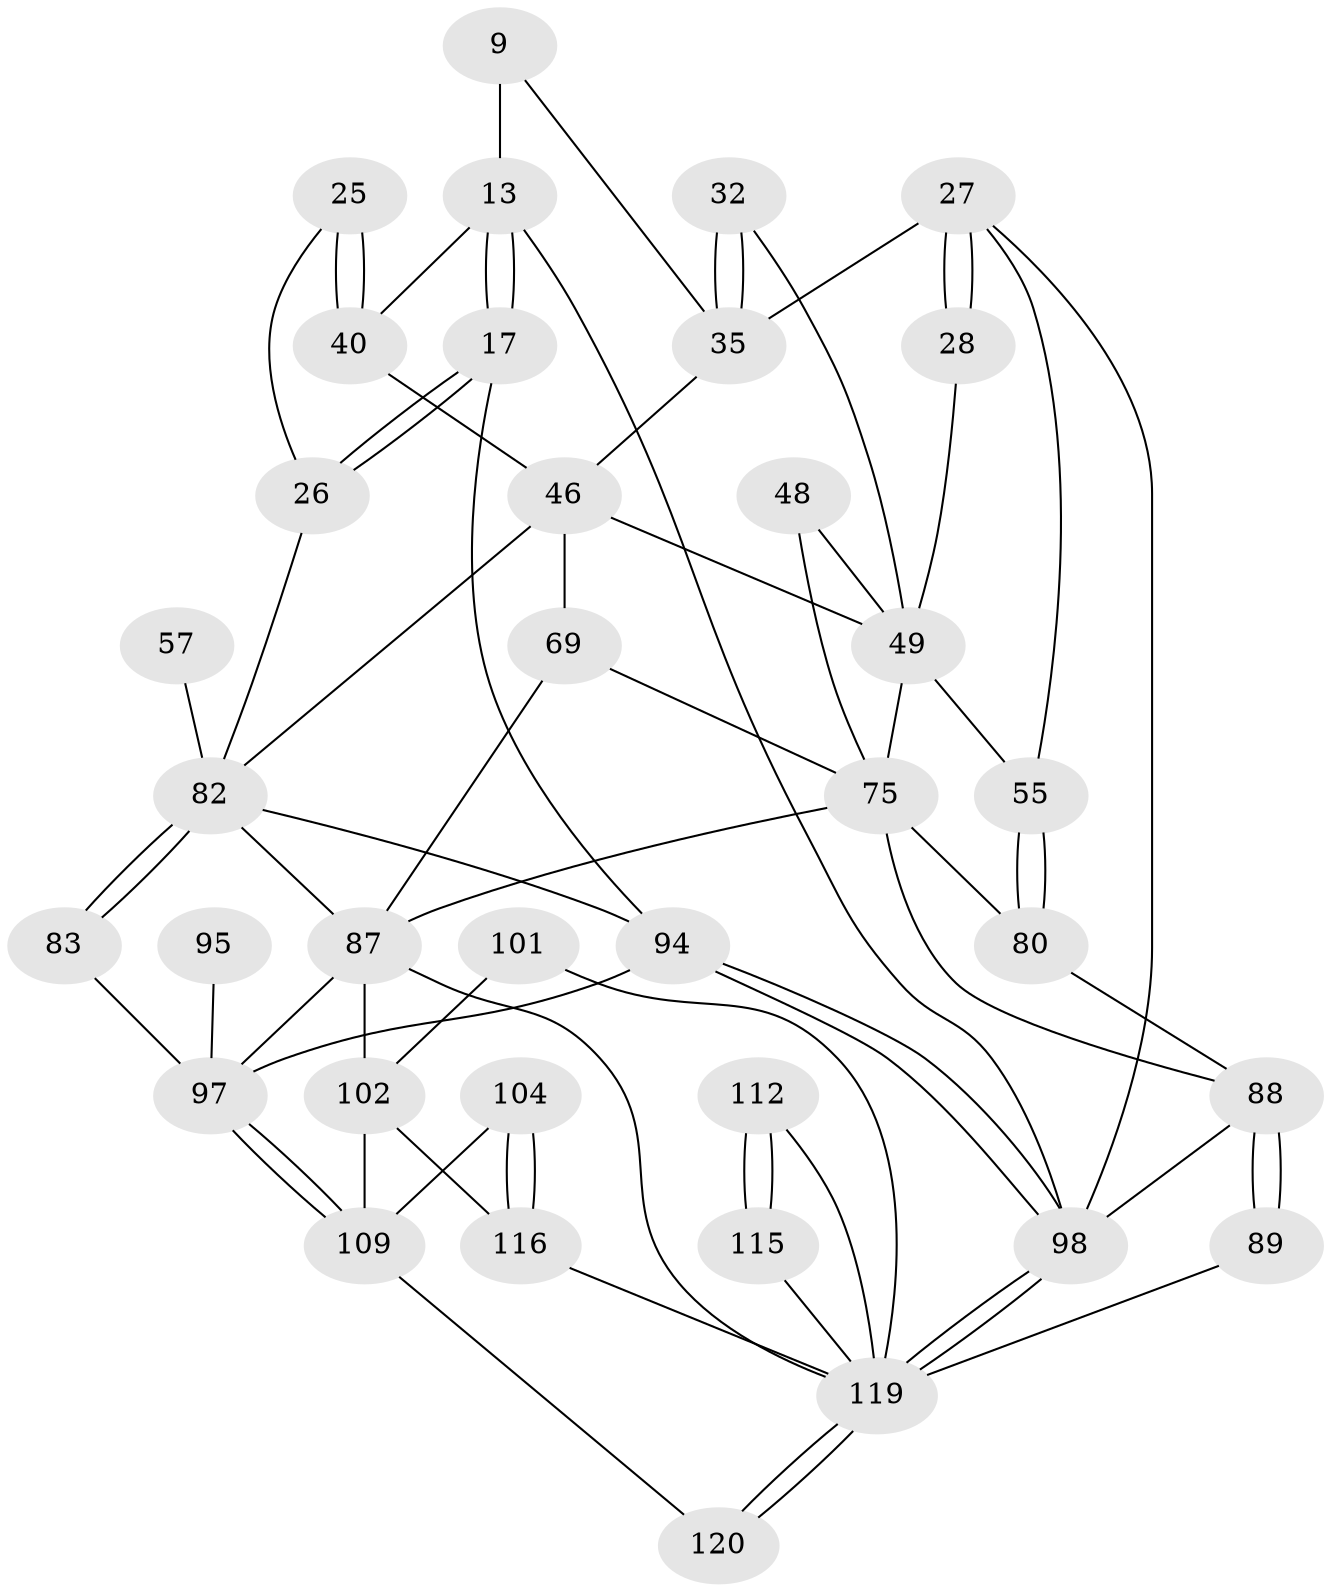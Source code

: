 // original degree distribution, {3: 0.016666666666666666, 4: 0.25, 6: 0.23333333333333334, 5: 0.5}
// Generated by graph-tools (version 1.1) at 2025/06/03/04/25 22:06:03]
// undirected, 36 vertices, 75 edges
graph export_dot {
graph [start="1"]
  node [color=gray90,style=filled];
  9 [pos="+0.38719957739856703+0",super="+8"];
  13 [pos="+0.2917511136876119+0.15756029899137847",super="+10+12+11"];
  17 [pos="+0.2902322760579311+0.1596453032124754",super="+14"];
  25 [pos="+0.4117782143133887+0.22056294307452615"];
  26 [pos="+0.29979212588445453+0.18234372540311922"];
  27 [pos="+1+0",super="+18"];
  28 [pos="+0.8896680921795173+0.17394446813479023"];
  32 [pos="+0.7929975587110221+0.25564668889726133"];
  35 [pos="+0.699171005568278+0.293270630357109",super="+20+19+21"];
  40 [pos="+0.4448657764531768+0.25971023186205294",super="+23+24"];
  46 [pos="+0.45827486023405595+0.3814305852536136",super="+41+45+44"];
  48 [pos="+0.7580319905396554+0.4015980888725658"];
  49 [pos="+0.9315091700908247+0.34565570818507324",super="+47+29"];
  55 [pos="+1+0.46292240744894414",super="+39+38"];
  57 [pos="+0.28058567904441306+0.42404947956637873"];
  69 [pos="+0.6500052811436537+0.4927564340267146",super="+50+61"];
  75 [pos="+0.8746248358714286+0.5939065430804937",super="+53+52+70"];
  80 [pos="+1+0.5581296235879544",super="+74+56"];
  82 [pos="+0.2934879354571261+0.6631952696899569",super="+73+64+58"];
  83 [pos="+0.2285956492749502+0.6694416562153902",super="+65"];
  87 [pos="+0.3520060038154526+0.746883432309427",super="+81"];
  88 [pos="+1+0.840194949239697",super="+79+76+77"];
  89 [pos="+0.8472575098282092+0.8284214406766359"];
  94 [pos="+0+1",super="+67"];
  95 [pos="+0.21346815313454884+0.6866756032667342"];
  97 [pos="+0.07971785931977647+0.9818688775539897",super="+93+96+92+66"];
  98 [pos="+0+1",super="+4+78"];
  101 [pos="+0.5042994768593613+0.8713234185960239"];
  102 [pos="+0.4598072597644317+0.8461779210709783",super="+85+84+86"];
  104 [pos="+0.36532457349990977+0.8998315669114957"];
  109 [pos="+0.23977448463365583+0.9380209288707041",super="+108+105"];
  112 [pos="+0.7409905473009536+0.9300324553505342",super="+111"];
  115 [pos="+0.8657278212366258+1"];
  116 [pos="+0.47279350251238167+1",super="+110+103"];
  119 [pos="+0.37428260781288797+1",super="+118+117+114+113"];
  120 [pos="+0.34068903621149665+1"];
  9 -- 13 [weight=3];
  9 -- 35;
  13 -- 17 [weight=2];
  13 -- 17;
  13 -- 40;
  13 -- 98;
  17 -- 26;
  17 -- 26;
  17 -- 94;
  25 -- 26;
  25 -- 40 [weight=2];
  25 -- 40;
  26 -- 82;
  27 -- 28 [weight=2];
  27 -- 28;
  27 -- 98 [weight=2];
  27 -- 35 [weight=2];
  27 -- 55;
  28 -- 49;
  32 -- 35 [weight=2];
  32 -- 35;
  32 -- 49;
  35 -- 46 [weight=2];
  40 -- 46 [weight=2];
  46 -- 69 [weight=2];
  46 -- 82 [weight=2];
  46 -- 49;
  48 -- 75;
  48 -- 49 [weight=2];
  49 -- 55 [weight=2];
  49 -- 75;
  55 -- 80 [weight=2];
  55 -- 80;
  57 -- 82 [weight=3];
  69 -- 75;
  69 -- 87;
  75 -- 80 [weight=2];
  75 -- 88 [weight=2];
  75 -- 87;
  80 -- 88;
  82 -- 83 [weight=2];
  82 -- 83;
  82 -- 87 [weight=2];
  82 -- 94;
  83 -- 97 [weight=2];
  87 -- 102 [weight=2];
  87 -- 97;
  87 -- 119;
  88 -- 89 [weight=2];
  88 -- 89;
  88 -- 98;
  89 -- 119;
  94 -- 98 [weight=2];
  94 -- 98;
  94 -- 97 [weight=2];
  95 -- 97 [weight=3];
  97 -- 109;
  97 -- 109;
  98 -- 119 [weight=2];
  98 -- 119;
  101 -- 102 [weight=2];
  101 -- 119;
  102 -- 116;
  102 -- 109;
  104 -- 116 [weight=2];
  104 -- 116;
  104 -- 109;
  109 -- 120 [weight=2];
  112 -- 115 [weight=2];
  112 -- 115;
  112 -- 119 [weight=2];
  115 -- 119;
  116 -- 119 [weight=2];
  119 -- 120;
  119 -- 120;
}
